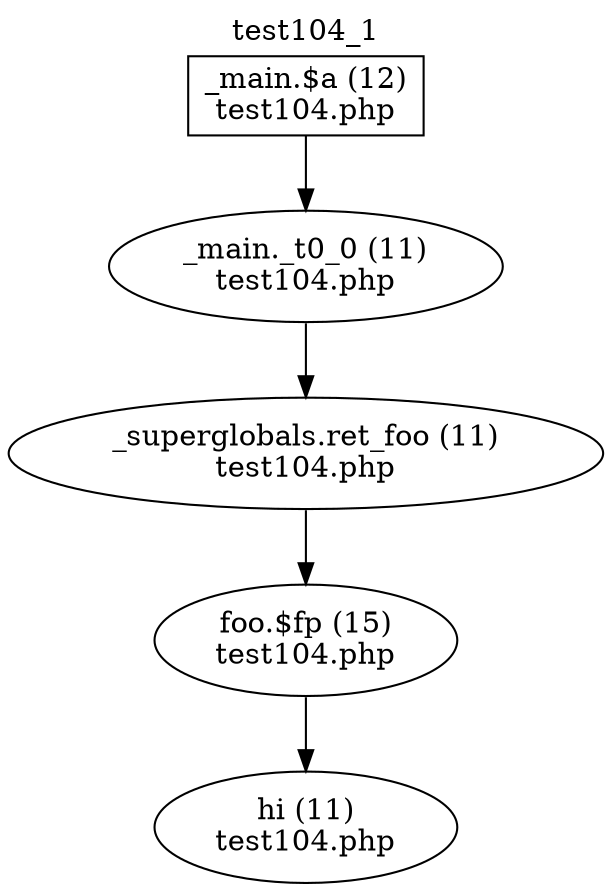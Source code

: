 digraph cfg {
  label="test104_1";
  labelloc=t;
  n1 [shape=box, label="_main.$a (12)\ntest104.php"];
  n2 [shape=ellipse, label="_main._t0_0 (11)\ntest104.php"];
  n3 [shape=ellipse, label="_superglobals.ret_foo (11)\ntest104.php"];
  n4 [shape=ellipse, label="foo.$fp (15)\ntest104.php"];
  n5 [shape=ellipse, label="hi (11)\ntest104.php"];
  n1 -> n2;
  n2 -> n3;
  n3 -> n4;
  n4 -> n5;
}
